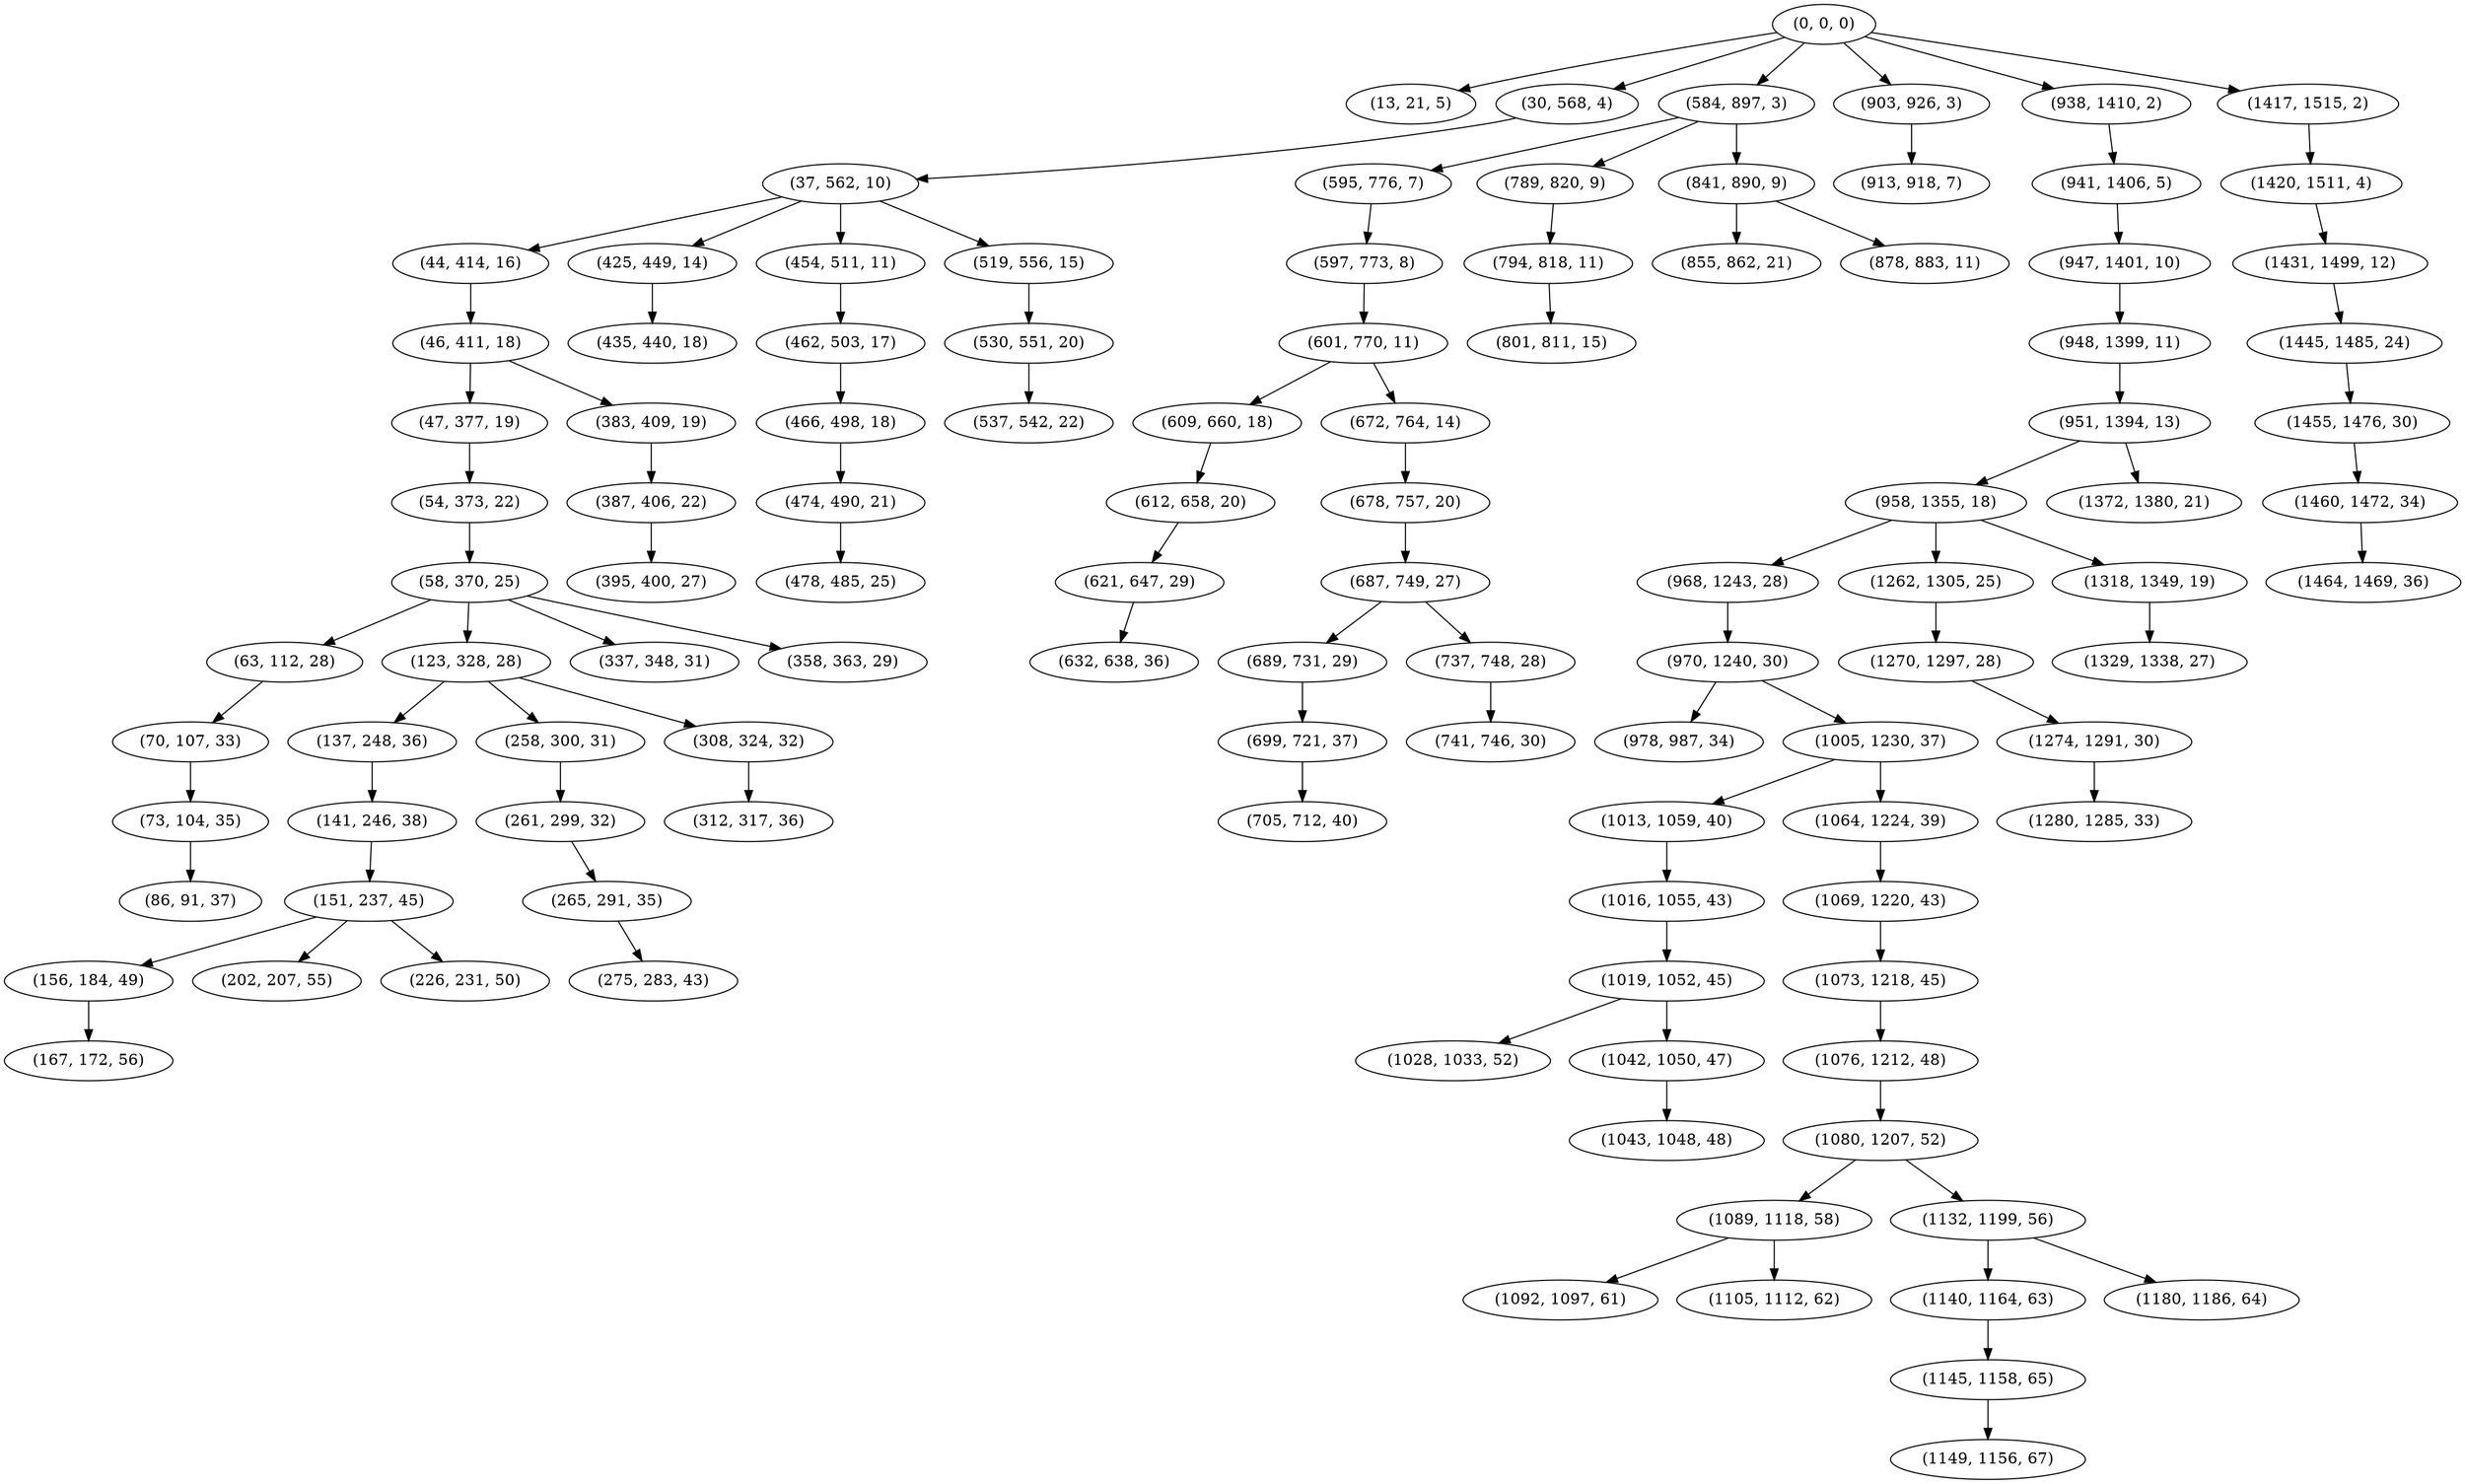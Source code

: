digraph tree {
    "(0, 0, 0)";
    "(13, 21, 5)";
    "(30, 568, 4)";
    "(37, 562, 10)";
    "(44, 414, 16)";
    "(46, 411, 18)";
    "(47, 377, 19)";
    "(54, 373, 22)";
    "(58, 370, 25)";
    "(63, 112, 28)";
    "(70, 107, 33)";
    "(73, 104, 35)";
    "(86, 91, 37)";
    "(123, 328, 28)";
    "(137, 248, 36)";
    "(141, 246, 38)";
    "(151, 237, 45)";
    "(156, 184, 49)";
    "(167, 172, 56)";
    "(202, 207, 55)";
    "(226, 231, 50)";
    "(258, 300, 31)";
    "(261, 299, 32)";
    "(265, 291, 35)";
    "(275, 283, 43)";
    "(308, 324, 32)";
    "(312, 317, 36)";
    "(337, 348, 31)";
    "(358, 363, 29)";
    "(383, 409, 19)";
    "(387, 406, 22)";
    "(395, 400, 27)";
    "(425, 449, 14)";
    "(435, 440, 18)";
    "(454, 511, 11)";
    "(462, 503, 17)";
    "(466, 498, 18)";
    "(474, 490, 21)";
    "(478, 485, 25)";
    "(519, 556, 15)";
    "(530, 551, 20)";
    "(537, 542, 22)";
    "(584, 897, 3)";
    "(595, 776, 7)";
    "(597, 773, 8)";
    "(601, 770, 11)";
    "(609, 660, 18)";
    "(612, 658, 20)";
    "(621, 647, 29)";
    "(632, 638, 36)";
    "(672, 764, 14)";
    "(678, 757, 20)";
    "(687, 749, 27)";
    "(689, 731, 29)";
    "(699, 721, 37)";
    "(705, 712, 40)";
    "(737, 748, 28)";
    "(741, 746, 30)";
    "(789, 820, 9)";
    "(794, 818, 11)";
    "(801, 811, 15)";
    "(841, 890, 9)";
    "(855, 862, 21)";
    "(878, 883, 11)";
    "(903, 926, 3)";
    "(913, 918, 7)";
    "(938, 1410, 2)";
    "(941, 1406, 5)";
    "(947, 1401, 10)";
    "(948, 1399, 11)";
    "(951, 1394, 13)";
    "(958, 1355, 18)";
    "(968, 1243, 28)";
    "(970, 1240, 30)";
    "(978, 987, 34)";
    "(1005, 1230, 37)";
    "(1013, 1059, 40)";
    "(1016, 1055, 43)";
    "(1019, 1052, 45)";
    "(1028, 1033, 52)";
    "(1042, 1050, 47)";
    "(1043, 1048, 48)";
    "(1064, 1224, 39)";
    "(1069, 1220, 43)";
    "(1073, 1218, 45)";
    "(1076, 1212, 48)";
    "(1080, 1207, 52)";
    "(1089, 1118, 58)";
    "(1092, 1097, 61)";
    "(1105, 1112, 62)";
    "(1132, 1199, 56)";
    "(1140, 1164, 63)";
    "(1145, 1158, 65)";
    "(1149, 1156, 67)";
    "(1180, 1186, 64)";
    "(1262, 1305, 25)";
    "(1270, 1297, 28)";
    "(1274, 1291, 30)";
    "(1280, 1285, 33)";
    "(1318, 1349, 19)";
    "(1329, 1338, 27)";
    "(1372, 1380, 21)";
    "(1417, 1515, 2)";
    "(1420, 1511, 4)";
    "(1431, 1499, 12)";
    "(1445, 1485, 24)";
    "(1455, 1476, 30)";
    "(1460, 1472, 34)";
    "(1464, 1469, 36)";
    "(0, 0, 0)" -> "(13, 21, 5)";
    "(0, 0, 0)" -> "(30, 568, 4)";
    "(0, 0, 0)" -> "(584, 897, 3)";
    "(0, 0, 0)" -> "(903, 926, 3)";
    "(0, 0, 0)" -> "(938, 1410, 2)";
    "(0, 0, 0)" -> "(1417, 1515, 2)";
    "(30, 568, 4)" -> "(37, 562, 10)";
    "(37, 562, 10)" -> "(44, 414, 16)";
    "(37, 562, 10)" -> "(425, 449, 14)";
    "(37, 562, 10)" -> "(454, 511, 11)";
    "(37, 562, 10)" -> "(519, 556, 15)";
    "(44, 414, 16)" -> "(46, 411, 18)";
    "(46, 411, 18)" -> "(47, 377, 19)";
    "(46, 411, 18)" -> "(383, 409, 19)";
    "(47, 377, 19)" -> "(54, 373, 22)";
    "(54, 373, 22)" -> "(58, 370, 25)";
    "(58, 370, 25)" -> "(63, 112, 28)";
    "(58, 370, 25)" -> "(123, 328, 28)";
    "(58, 370, 25)" -> "(337, 348, 31)";
    "(58, 370, 25)" -> "(358, 363, 29)";
    "(63, 112, 28)" -> "(70, 107, 33)";
    "(70, 107, 33)" -> "(73, 104, 35)";
    "(73, 104, 35)" -> "(86, 91, 37)";
    "(123, 328, 28)" -> "(137, 248, 36)";
    "(123, 328, 28)" -> "(258, 300, 31)";
    "(123, 328, 28)" -> "(308, 324, 32)";
    "(137, 248, 36)" -> "(141, 246, 38)";
    "(141, 246, 38)" -> "(151, 237, 45)";
    "(151, 237, 45)" -> "(156, 184, 49)";
    "(151, 237, 45)" -> "(202, 207, 55)";
    "(151, 237, 45)" -> "(226, 231, 50)";
    "(156, 184, 49)" -> "(167, 172, 56)";
    "(258, 300, 31)" -> "(261, 299, 32)";
    "(261, 299, 32)" -> "(265, 291, 35)";
    "(265, 291, 35)" -> "(275, 283, 43)";
    "(308, 324, 32)" -> "(312, 317, 36)";
    "(383, 409, 19)" -> "(387, 406, 22)";
    "(387, 406, 22)" -> "(395, 400, 27)";
    "(425, 449, 14)" -> "(435, 440, 18)";
    "(454, 511, 11)" -> "(462, 503, 17)";
    "(462, 503, 17)" -> "(466, 498, 18)";
    "(466, 498, 18)" -> "(474, 490, 21)";
    "(474, 490, 21)" -> "(478, 485, 25)";
    "(519, 556, 15)" -> "(530, 551, 20)";
    "(530, 551, 20)" -> "(537, 542, 22)";
    "(584, 897, 3)" -> "(595, 776, 7)";
    "(584, 897, 3)" -> "(789, 820, 9)";
    "(584, 897, 3)" -> "(841, 890, 9)";
    "(595, 776, 7)" -> "(597, 773, 8)";
    "(597, 773, 8)" -> "(601, 770, 11)";
    "(601, 770, 11)" -> "(609, 660, 18)";
    "(601, 770, 11)" -> "(672, 764, 14)";
    "(609, 660, 18)" -> "(612, 658, 20)";
    "(612, 658, 20)" -> "(621, 647, 29)";
    "(621, 647, 29)" -> "(632, 638, 36)";
    "(672, 764, 14)" -> "(678, 757, 20)";
    "(678, 757, 20)" -> "(687, 749, 27)";
    "(687, 749, 27)" -> "(689, 731, 29)";
    "(687, 749, 27)" -> "(737, 748, 28)";
    "(689, 731, 29)" -> "(699, 721, 37)";
    "(699, 721, 37)" -> "(705, 712, 40)";
    "(737, 748, 28)" -> "(741, 746, 30)";
    "(789, 820, 9)" -> "(794, 818, 11)";
    "(794, 818, 11)" -> "(801, 811, 15)";
    "(841, 890, 9)" -> "(855, 862, 21)";
    "(841, 890, 9)" -> "(878, 883, 11)";
    "(903, 926, 3)" -> "(913, 918, 7)";
    "(938, 1410, 2)" -> "(941, 1406, 5)";
    "(941, 1406, 5)" -> "(947, 1401, 10)";
    "(947, 1401, 10)" -> "(948, 1399, 11)";
    "(948, 1399, 11)" -> "(951, 1394, 13)";
    "(951, 1394, 13)" -> "(958, 1355, 18)";
    "(951, 1394, 13)" -> "(1372, 1380, 21)";
    "(958, 1355, 18)" -> "(968, 1243, 28)";
    "(958, 1355, 18)" -> "(1262, 1305, 25)";
    "(958, 1355, 18)" -> "(1318, 1349, 19)";
    "(968, 1243, 28)" -> "(970, 1240, 30)";
    "(970, 1240, 30)" -> "(978, 987, 34)";
    "(970, 1240, 30)" -> "(1005, 1230, 37)";
    "(1005, 1230, 37)" -> "(1013, 1059, 40)";
    "(1005, 1230, 37)" -> "(1064, 1224, 39)";
    "(1013, 1059, 40)" -> "(1016, 1055, 43)";
    "(1016, 1055, 43)" -> "(1019, 1052, 45)";
    "(1019, 1052, 45)" -> "(1028, 1033, 52)";
    "(1019, 1052, 45)" -> "(1042, 1050, 47)";
    "(1042, 1050, 47)" -> "(1043, 1048, 48)";
    "(1064, 1224, 39)" -> "(1069, 1220, 43)";
    "(1069, 1220, 43)" -> "(1073, 1218, 45)";
    "(1073, 1218, 45)" -> "(1076, 1212, 48)";
    "(1076, 1212, 48)" -> "(1080, 1207, 52)";
    "(1080, 1207, 52)" -> "(1089, 1118, 58)";
    "(1080, 1207, 52)" -> "(1132, 1199, 56)";
    "(1089, 1118, 58)" -> "(1092, 1097, 61)";
    "(1089, 1118, 58)" -> "(1105, 1112, 62)";
    "(1132, 1199, 56)" -> "(1140, 1164, 63)";
    "(1132, 1199, 56)" -> "(1180, 1186, 64)";
    "(1140, 1164, 63)" -> "(1145, 1158, 65)";
    "(1145, 1158, 65)" -> "(1149, 1156, 67)";
    "(1262, 1305, 25)" -> "(1270, 1297, 28)";
    "(1270, 1297, 28)" -> "(1274, 1291, 30)";
    "(1274, 1291, 30)" -> "(1280, 1285, 33)";
    "(1318, 1349, 19)" -> "(1329, 1338, 27)";
    "(1417, 1515, 2)" -> "(1420, 1511, 4)";
    "(1420, 1511, 4)" -> "(1431, 1499, 12)";
    "(1431, 1499, 12)" -> "(1445, 1485, 24)";
    "(1445, 1485, 24)" -> "(1455, 1476, 30)";
    "(1455, 1476, 30)" -> "(1460, 1472, 34)";
    "(1460, 1472, 34)" -> "(1464, 1469, 36)";
}
